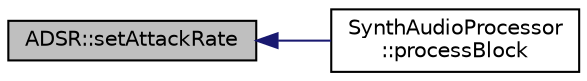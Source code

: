 digraph "ADSR::setAttackRate"
{
  edge [fontname="Helvetica",fontsize="10",labelfontname="Helvetica",labelfontsize="10"];
  node [fontname="Helvetica",fontsize="10",shape=record];
  rankdir="LR";
  Node1 [label="ADSR::setAttackRate",height=0.2,width=0.4,color="black", fillcolor="grey75", style="filled", fontcolor="black"];
  Node1 -> Node2 [dir="back",color="midnightblue",fontsize="10",style="solid",fontname="Helvetica"];
  Node2 [label="SynthAudioProcessor\l::processBlock",height=0.2,width=0.4,color="black", fillcolor="white", style="filled",URL="$class_synth_audio_processor.html#a06aca846ee4bc24cb94dd27b580038fa",tooltip="Master output functions. "];
}
